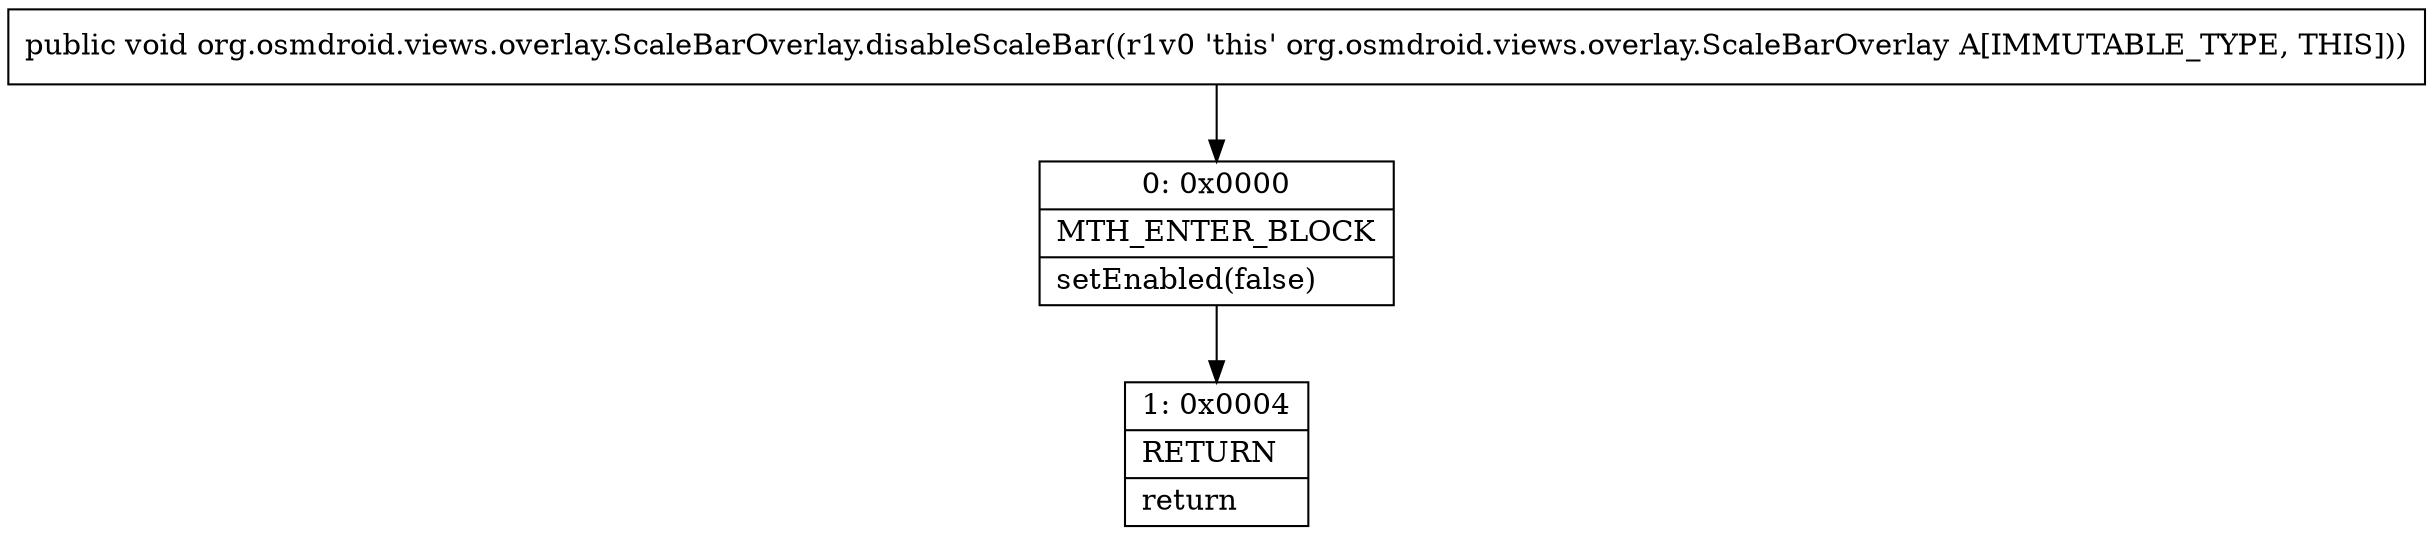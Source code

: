 digraph "CFG fororg.osmdroid.views.overlay.ScaleBarOverlay.disableScaleBar()V" {
Node_0 [shape=record,label="{0\:\ 0x0000|MTH_ENTER_BLOCK\l|setEnabled(false)\l}"];
Node_1 [shape=record,label="{1\:\ 0x0004|RETURN\l|return\l}"];
MethodNode[shape=record,label="{public void org.osmdroid.views.overlay.ScaleBarOverlay.disableScaleBar((r1v0 'this' org.osmdroid.views.overlay.ScaleBarOverlay A[IMMUTABLE_TYPE, THIS])) }"];
MethodNode -> Node_0;
Node_0 -> Node_1;
}

